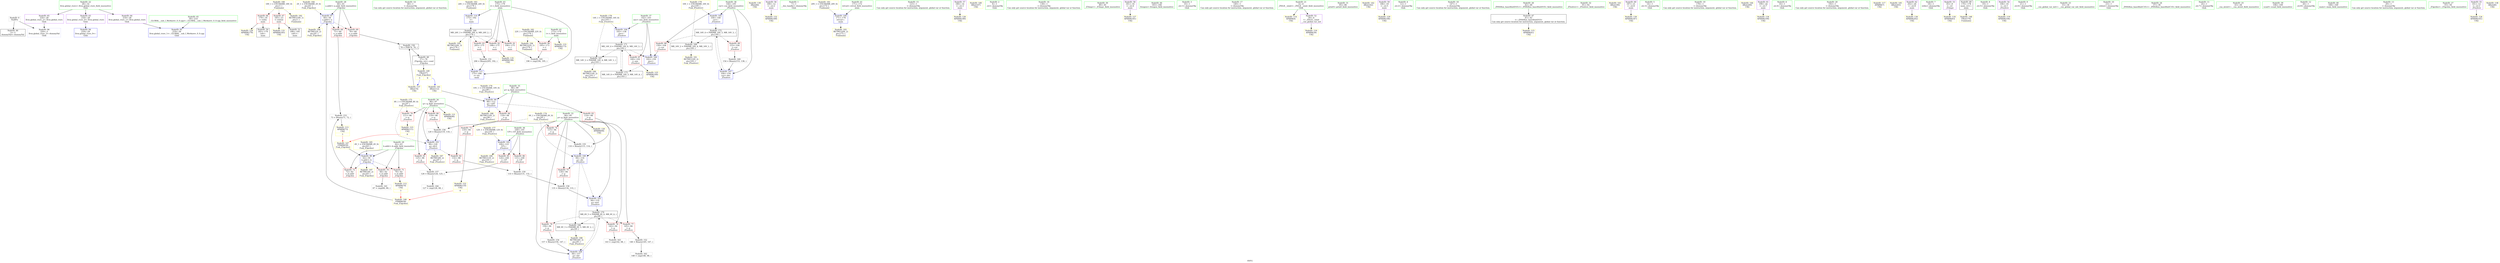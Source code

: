 digraph "SVFG" {
	label="SVFG";

	Node0x5558a353fed0 [shape=record,color=grey,label="{NodeID: 0\nNullPtr}"];
	Node0x5558a353fed0 -> Node0x5558a3555cc0[style=solid];
	Node0x5558a353fed0 -> Node0x5558a3555ec0[style=solid];
	Node0x5558a3567390 [shape=record,color=yellow,style=double,label="{NodeID: 180\n18V_1 = ENCHI(MR_18V_0)\npts\{1 \}\nFun[main]}"];
	Node0x5558a3567390 -> Node0x5558a3557e10[style=dashed];
	Node0x5558a3567390 -> Node0x5558a3557ee0[style=dashed];
	Node0x5558a3567390 -> Node0x5558a35596a0[style=dashed];
	Node0x5558a3555fc0 [shape=record,color=blue,label="{NodeID: 97\n60\<--58\na.addr\<--a\n_Z3gcdxx\n}"];
	Node0x5558a3555fc0 -> Node0x5558a3557fb0[style=dashed];
	Node0x5558a3555fc0 -> Node0x5558a3558080[style=dashed];
	Node0x5558a3555fc0 -> Node0x5558a3559a50[style=dashed];
	Node0x5558a3553ed0 [shape=record,color=green,label="{NodeID: 14\n68\<--1\n\<--dummyObj\nCan only get source location for instruction, argument, global var or function.}"];
	Node0x5558a3559890 [shape=record,color=yellow,style=double,label="{NodeID: 194\nRETMU(22V_1)\npts\{174 \}\nFun[main]}"];
	Node0x5558a355ab50 [shape=record,color=blue,label="{NodeID: 111\n175\<--206\ni\<--inc\nmain\n}"];
	Node0x5558a355ab50 -> Node0x5558a3564b10[style=dashed];
	Node0x5558a3554cd0 [shape=record,color=green,label="{NodeID: 28\n60\<--61\na.addr\<--a.addr_field_insensitive\n_Z3gcdxx\n}"];
	Node0x5558a3554cd0 -> Node0x5558a3557fb0[style=solid];
	Node0x5558a3554cd0 -> Node0x5558a3558080[style=solid];
	Node0x5558a3554cd0 -> Node0x5558a3555fc0[style=solid];
	Node0x5558a355b6b0 [shape=record,color=yellow,style=double,label="{NodeID: 125\nAPARM(160)\nCS[]}"];
	Node0x5558a3555920 [shape=record,color=green,label="{NodeID: 42\n173\<--174\nt\<--t_field_insensitive\nmain\n}"];
	Node0x5558a3555920 -> Node0x5558a3559190[style=solid];
	Node0x5558a3555920 -> Node0x5558a355bd30[style=solid];
	Node0x5558a35566d0 [shape=record,color=yellow,style=double,label="{NodeID: 139\nARet(84)\nCS[]}"];
	Node0x5558a3557560 [shape=record,color=purple,label="{NodeID: 56\n189\<--12\n\<--.str.2\nmain\n}"];
	Node0x5558a3557560 -> Node0x5558a355bc60[style=solid];
	Node0x5558a355dde0 [shape=record,color=grey,label="{NodeID: 153\n73 = Binary(71, 72, )\n}"];
	Node0x5558a355dde0 -> Node0x5558a355acf0[style=solid];
	Node0x5558a3558150 [shape=record,color=red,label="{NodeID: 70\n66\<--62\n\<--b.addr\n_Z3gcdxx\n}"];
	Node0x5558a3558150 -> Node0x5558a355e9e0[style=solid];
	Node0x5558a3564110 [shape=record,color=black,label="{NodeID: 167\nMR_14V_2 = PHI(MR_14V_4, MR_14V_1, )\npts\{103 \}\n}"];
	Node0x5558a3564110 -> Node0x5558a35686f0[style=dashed];
	Node0x5558a3558cb0 [shape=record,color=red,label="{NodeID: 84\n118\<--98\n\<--g\n_Z5solvev\n}"];
	Node0x5558a3558cb0 -> Node0x5558a355e260[style=solid];
	Node0x5558a354e8a0 [shape=record,color=green,label="{NodeID: 1\n7\<--1\n__dso_handle\<--dummyObj\nGlob }"];
	Node0x5558a35674a0 [shape=record,color=yellow,style=double,label="{NodeID: 181\n20V_1 = ENCHI(MR_20V_0)\npts\{172 \}\nFun[main]}"];
	Node0x5558a35674a0 -> Node0x5558a355a9b0[style=dashed];
	Node0x5558a3556090 [shape=record,color=blue,label="{NodeID: 98\n62\<--59\nb.addr\<--b\n_Z3gcdxx\n}"];
	Node0x5558a3556090 -> Node0x5558a3558150[style=dashed];
	Node0x5558a3556090 -> Node0x5558a3558220[style=dashed];
	Node0x5558a3556090 -> Node0x5558a35582f0[style=dashed];
	Node0x5558a3556090 -> Node0x5558a3559b60[style=dashed];
	Node0x5558a3553fd0 [shape=record,color=green,label="{NodeID: 15\n123\<--1\n\<--dummyObj\nCan only get source location for instruction, argument, global var or function.}"];
	Node0x5558a3559970 [shape=record,color=yellow,style=double,label="{NodeID: 195\nRETMU(24V_3)\npts\{176 \}\nFun[main]}"];
	Node0x5558a355ac20 [shape=record,color=yellow,style=double,label="{NodeID: 112\nAPARM(70)\nCS[]|{<s0>3}}"];
	Node0x5558a355ac20:s0 -> Node0x5558a3556b20[style=solid,color=red];
	Node0x5558a3554da0 [shape=record,color=green,label="{NodeID: 29\n62\<--63\nb.addr\<--b.addr_field_insensitive\n_Z3gcdxx\n}"];
	Node0x5558a3554da0 -> Node0x5558a3558150[style=solid];
	Node0x5558a3554da0 -> Node0x5558a3558220[style=solid];
	Node0x5558a3554da0 -> Node0x5558a35582f0[style=solid];
	Node0x5558a3554da0 -> Node0x5558a3556090[style=solid];
	Node0x5558a355b780 [shape=record,color=yellow,style=double,label="{NodeID: 126\nAPARM(180)\nCS[]}"];
	Node0x5558a35559f0 [shape=record,color=green,label="{NodeID: 43\n175\<--176\ni\<--i_field_insensitive\nmain\n}"];
	Node0x5558a35559f0 -> Node0x5558a3559260[style=solid];
	Node0x5558a35559f0 -> Node0x5558a3559330[style=solid];
	Node0x5558a35559f0 -> Node0x5558a3559400[style=solid];
	Node0x5558a35559f0 -> Node0x5558a355aa80[style=solid];
	Node0x5558a35559f0 -> Node0x5558a355ab50[style=solid];
	Node0x5558a3556760 [shape=record,color=yellow,style=double,label="{NodeID: 140\nARet(107)\nCS[]}"];
	Node0x5558a3557630 [shape=record,color=purple,label="{NodeID: 57\n180\<--14\n\<--.str.3\nmain\n}"];
	Node0x5558a3557630 -> Node0x5558a355b780[style=solid];
	Node0x5558a355df60 [shape=record,color=grey,label="{NodeID: 154\n157 = Binary(156, 147, )\n}"];
	Node0x5558a355df60 -> Node0x5558a355a8e0[style=solid];
	Node0x5558a3558220 [shape=record,color=red,label="{NodeID: 71\n70\<--62\n\<--b.addr\n_Z3gcdxx\n}"];
	Node0x5558a3558220 -> Node0x5558a355ac20[style=solid];
	Node0x5558a3564610 [shape=record,color=black,label="{NodeID: 168\nMR_16V_2 = PHI(MR_16V_4, MR_16V_1, )\npts\{105 \}\n}"];
	Node0x5558a3564610 -> Node0x5558a35687d0[style=dashed];
	Node0x5558a3558d80 [shape=record,color=red,label="{NodeID: 85\n124\<--100\n\<--UP\n_Z5solvev\n}"];
	Node0x5558a3558d80 -> Node0x5558a355e3e0[style=solid];
	Node0x5558a3552f80 [shape=record,color=green,label="{NodeID: 2\n8\<--1\n.str\<--dummyObj\nGlob }"];
	Node0x5558a3567580 [shape=record,color=yellow,style=double,label="{NodeID: 182\n22V_1 = ENCHI(MR_22V_0)\npts\{174 \}\nFun[main]}"];
	Node0x5558a3567580 -> Node0x5558a3559190[style=dashed];
	Node0x5558a3567580 -> Node0x5558a3559890[style=dashed];
	Node0x5558a3556160 [shape=record,color=blue,label="{NodeID: 99\n98\<--112\ng\<--call1\n_Z5solvev\n}"];
	Node0x5558a3556160 -> Node0x5558a3558be0[style=dashed];
	Node0x5558a3556160 -> Node0x5558a3558cb0[style=dashed];
	Node0x5558a3556160 -> Node0x5558a3568530[style=dashed];
	Node0x5558a35540d0 [shape=record,color=green,label="{NodeID: 16\n138\<--1\n\<--dummyObj\nCan only get source location for instruction, argument, global var or function.}"];
	Node0x5558a3559a50 [shape=record,color=yellow,style=double,label="{NodeID: 196\nRETMU(2V_2)\npts\{61 \}\nFun[_Z3gcdxx]}"];
	Node0x5558a355acf0 [shape=record,color=yellow,style=double,label="{NodeID: 113\nAPARM(73)\nCS[]|{<s0>3}}"];
	Node0x5558a355acf0:s0 -> Node0x5558a3556c40[style=solid,color=red];
	Node0x5558a3554e70 [shape=record,color=green,label="{NodeID: 30\n80\<--81\n_Z3impv\<--_Z3impv_field_insensitive\n}"];
	Node0x5558a355b850 [shape=record,color=yellow,style=double,label="{NodeID: 127\nAPARM(181)\nCS[]}"];
	Node0x5558a3555ac0 [shape=record,color=green,label="{NodeID: 44\n183\<--184\nfreopen\<--freopen_field_insensitive\n}"];
	Node0x5558a35567f0 [shape=record,color=yellow,style=double,label="{NodeID: 141\nARet(112)\nCS[]}"];
	Node0x5558a35567f0 -> Node0x5558a3556160[style=solid];
	Node0x5558a3557700 [shape=record,color=purple,label="{NodeID: 58\n181\<--16\n\<--.str.4\nmain\n}"];
	Node0x5558a3557700 -> Node0x5558a355b850[style=solid];
	Node0x5558a355e0e0 [shape=record,color=grey,label="{NodeID: 155\n116 = Binary(115, 114, )\n}"];
	Node0x5558a355e0e0 -> Node0x5558a3556230[style=solid];
	Node0x5558a35582f0 [shape=record,color=red,label="{NodeID: 72\n72\<--62\n\<--b.addr\n_Z3gcdxx\n}"];
	Node0x5558a35582f0 -> Node0x5558a355dde0[style=solid];
	Node0x5558a3564b10 [shape=record,color=black,label="{NodeID: 169\nMR_24V_3 = PHI(MR_24V_4, MR_24V_2, )\npts\{176 \}\n}"];
	Node0x5558a3564b10 -> Node0x5558a3559260[style=dashed];
	Node0x5558a3564b10 -> Node0x5558a3559330[style=dashed];
	Node0x5558a3564b10 -> Node0x5558a3559400[style=dashed];
	Node0x5558a3564b10 -> Node0x5558a355ab50[style=dashed];
	Node0x5558a3564b10 -> Node0x5558a3559970[style=dashed];
	Node0x5558a3558e50 [shape=record,color=red,label="{NodeID: 86\n131\<--100\n\<--UP\n_Z5solvev\n}"];
	Node0x5558a3558e50 -> Node0x5558a355e6e0[style=solid];
	Node0x5558a3553010 [shape=record,color=green,label="{NodeID: 3\n10\<--1\n.str.1\<--dummyObj\nGlob }"];
	Node0x5558a3567660 [shape=record,color=yellow,style=double,label="{NodeID: 183\n24V_1 = ENCHI(MR_24V_0)\npts\{176 \}\nFun[main]}"];
	Node0x5558a3567660 -> Node0x5558a355aa80[style=dashed];
	Node0x5558a3556230 [shape=record,color=blue,label="{NodeID: 100\n94\<--116\np\<--div\n_Z5solvev\n}"];
	Node0x5558a3556230 -> Node0x5558a3558560[style=dashed];
	Node0x5558a3556230 -> Node0x5558a35564a0[style=dashed];
	Node0x5558a3556230 -> Node0x5558a3563c10[style=dashed];
	Node0x5558a35541d0 [shape=record,color=green,label="{NodeID: 17\n140\<--1\n\<--dummyObj\nCan only get source location for instruction, argument, global var or function.}"];
	Node0x5558a3559b60 [shape=record,color=yellow,style=double,label="{NodeID: 197\nRETMU(4V_2)\npts\{63 \}\nFun[_Z3gcdxx]}"];
	Node0x5558a355adc0 [shape=record,color=yellow,style=double,label="{NodeID: 114\nAPARM(4)\nCS[]}"];
	Node0x5558a3554f70 [shape=record,color=green,label="{NodeID: 31\n85\<--86\nprintf\<--printf_field_insensitive\n}"];
	Node0x5558a355b920 [shape=record,color=yellow,style=double,label="{NodeID: 128\nAPARM(179)\nCS[]}"];
	Node0x5558a3555bc0 [shape=record,color=green,label="{NodeID: 45\n30\<--214\n_GLOBAL__sub_I_Merkurev_0_0.cpp\<--_GLOBAL__sub_I_Merkurev_0_0.cpp_field_insensitive\n}"];
	Node0x5558a3555bc0 -> Node0x5558a35595d0[style=solid];
	Node0x5558a3556880 [shape=record,color=yellow,style=double,label="{NodeID: 142\nARet(162)\nCS[]}"];
	Node0x5558a35577d0 [shape=record,color=purple,label="{NodeID: 59\n186\<--19\n\<--.str.5\nmain\n}"];
	Node0x5558a35577d0 -> Node0x5558a355b9f0[style=solid];
	Node0x5558a355e260 [shape=record,color=grey,label="{NodeID: 156\n120 = Binary(119, 118, )\n}"];
	Node0x5558a355e260 -> Node0x5558a3556300[style=solid];
	Node0x5558a35583c0 [shape=record,color=red,label="{NodeID: 73\n110\<--94\n\<--p\n_Z5solvev\n}"];
	Node0x5558a35583c0 -> Node0x5558a355b440[style=solid];
	Node0x5558a3565010 [shape=record,color=black,label="{NodeID: 170\nMR_6V_5 = PHI(MR_6V_6, MR_6V_4, )\npts\{95 \}\n}"];
	Node0x5558a3565010 -> Node0x5558a3558630[style=dashed];
	Node0x5558a3565010 -> Node0x5558a3558700[style=dashed];
	Node0x5558a3565010 -> Node0x5558a35587d0[style=dashed];
	Node0x5558a3565010 -> Node0x5558a355a8e0[style=dashed];
	Node0x5558a3565010 -> Node0x5558a3563c10[style=dashed];
	Node0x5558a3558f20 [shape=record,color=red,label="{NodeID: 87\n160\<--102\n\<--ans\n_Z5solvev\n}"];
	Node0x5558a3558f20 -> Node0x5558a355b6b0[style=solid];
	Node0x5558a35530a0 [shape=record,color=green,label="{NodeID: 4\n12\<--1\n.str.2\<--dummyObj\nGlob }"];
	Node0x5558a3567740 [shape=record,color=yellow,style=double,label="{NodeID: 184\n2V_1 = ENCHI(MR_2V_0)\npts\{61 \}\nFun[_Z3gcdxx]}"];
	Node0x5558a3567740 -> Node0x5558a3555fc0[style=dashed];
	Node0x5558a3556300 [shape=record,color=blue,label="{NodeID: 101\n96\<--120\nq\<--div2\n_Z5solvev\n}"];
	Node0x5558a3556300 -> Node0x5558a3558a40[style=dashed];
	Node0x5558a3556300 -> Node0x5558a3558b10[style=dashed];
	Node0x5558a3556300 -> Node0x5558a3568450[style=dashed];
	Node0x5558a35542d0 [shape=record,color=green,label="{NodeID: 18\n147\<--1\n\<--dummyObj\nCan only get source location for instruction, argument, global var or function.}"];
	Node0x5558a355ae90 [shape=record,color=yellow,style=double,label="{NodeID: 115\nAPARM(41)\nCS[]}"];
	Node0x5558a3555070 [shape=record,color=green,label="{NodeID: 32\n91\<--92\n_Z5solvev\<--_Z5solvev_field_insensitive\n}"];
	Node0x5558a355b9f0 [shape=record,color=yellow,style=double,label="{NodeID: 129\nAPARM(186)\nCS[]}"];
	Node0x5558a3555cc0 [shape=record,color=black,label="{NodeID: 46\n2\<--3\ndummyVal\<--dummyVal\n}"];
	Node0x5558a3556910 [shape=record,color=yellow,style=double,label="{NodeID: 143\nARet(190)\nCS[]}"];
	Node0x5558a35578a0 [shape=record,color=purple,label="{NodeID: 60\n187\<--21\n\<--.str.6\nmain\n}"];
	Node0x5558a35578a0 -> Node0x5558a355bac0[style=solid];
	Node0x5558a355e3e0 [shape=record,color=grey,label="{NodeID: 157\n126 = Binary(124, 125, )\n}"];
	Node0x5558a355e3e0 -> Node0x5558a355ee60[style=solid];
	Node0x5558a3558490 [shape=record,color=red,label="{NodeID: 74\n115\<--94\n\<--p\n_Z5solvev\n}"];
	Node0x5558a3558490 -> Node0x5558a355e0e0[style=solid];
	Node0x5558a3565510 [shape=record,color=black,label="{NodeID: 171\nMR_14V_4 = PHI(MR_14V_6, MR_14V_3, )\npts\{103 \}\n}"];
	Node0x5558a3565510 -> Node0x5558a3558f20[style=dashed];
	Node0x5558a3565510 -> Node0x5558a355a740[style=dashed];
	Node0x5558a3565510 -> Node0x5558a3564110[style=dashed];
	Node0x5558a3565510 -> Node0x5558a3565f10[style=dashed];
	Node0x5558a3558ff0 [shape=record,color=red,label="{NodeID: 88\n150\<--104\n\<--cur\n_Z5solvev\n}"];
	Node0x5558a3558ff0 -> Node0x5558a355a740[style=solid];
	Node0x5558a3553130 [shape=record,color=green,label="{NodeID: 5\n14\<--1\n.str.3\<--dummyObj\nGlob }"];
	Node0x5558a3567850 [shape=record,color=yellow,style=double,label="{NodeID: 185\n4V_1 = ENCHI(MR_4V_0)\npts\{63 \}\nFun[_Z3gcdxx]}"];
	Node0x5558a3567850 -> Node0x5558a3556090[style=dashed];
	Node0x5558a35563d0 [shape=record,color=blue,label="{NodeID: 102\n100\<--123\nUP\<--\n_Z5solvev\n}"];
	Node0x5558a35563d0 -> Node0x5558a3558d80[style=dashed];
	Node0x5558a35563d0 -> Node0x5558a3558e50[style=dashed];
	Node0x5558a35563d0 -> Node0x5558a3568610[style=dashed];
	Node0x5558a35543d0 [shape=record,color=green,label="{NodeID: 19\n178\<--1\n\<--dummyObj\nCan only get source location for instruction, argument, global var or function.}"];
	Node0x5558a355af60 [shape=record,color=yellow,style=double,label="{NodeID: 116\nAPARM(39)\nCS[]}"];
	Node0x5558a3555170 [shape=record,color=green,label="{NodeID: 33\n94\<--95\np\<--p_field_insensitive\n_Z5solvev\n}"];
	Node0x5558a3555170 -> Node0x5558a35583c0[style=solid];
	Node0x5558a3555170 -> Node0x5558a3558490[style=solid];
	Node0x5558a3555170 -> Node0x5558a3558560[style=solid];
	Node0x5558a3555170 -> Node0x5558a3558630[style=solid];
	Node0x5558a3555170 -> Node0x5558a3558700[style=solid];
	Node0x5558a3555170 -> Node0x5558a35587d0[style=solid];
	Node0x5558a3555170 -> Node0x5558a3556230[style=solid];
	Node0x5558a3555170 -> Node0x5558a35564a0[style=solid];
	Node0x5558a3555170 -> Node0x5558a355a8e0[style=solid];
	Node0x5558a3555170 -> Node0x5558a355b2a0[style=solid];
	Node0x5558a355bac0 [shape=record,color=yellow,style=double,label="{NodeID: 130\nAPARM(187)\nCS[]}"];
	Node0x5558a3555dc0 [shape=record,color=black,label="{NodeID: 47\n41\<--42\n\<--_ZNSt8ios_base4InitD1Ev\nCan only get source location for instruction, argument, global var or function.}"];
	Node0x5558a3555dc0 -> Node0x5558a355ae90[style=solid];
	Node0x5558a35569a0 [shape=record,color=yellow,style=double,label="{NodeID: 144\nARet(200)\nCS[]}"];
	Node0x5558a3557970 [shape=record,color=purple,label="{NodeID: 61\n199\<--24\n\<--.str.7\nmain\n}"];
	Node0x5558a3557970 -> Node0x5558a355be00[style=solid];
	Node0x5558a355e560 [shape=record,color=grey,label="{NodeID: 158\n135 = Binary(134, 133, )\n}"];
	Node0x5558a355e560 -> Node0x5558a35564a0[style=solid];
	Node0x5558a3558560 [shape=record,color=red,label="{NodeID: 75\n134\<--94\n\<--p\n_Z5solvev\n}"];
	Node0x5558a3558560 -> Node0x5558a355e560[style=solid];
	Node0x5558a3565a10 [shape=record,color=black,label="{NodeID: 172\nMR_16V_4 = PHI(MR_16V_5, MR_16V_3, )\npts\{105 \}\n}"];
	Node0x5558a3565a10 -> Node0x5558a3558ff0[style=dashed];
	Node0x5558a3565a10 -> Node0x5558a35590c0[style=dashed];
	Node0x5558a3565a10 -> Node0x5558a355a810[style=dashed];
	Node0x5558a3565a10 -> Node0x5558a3564610[style=dashed];
	Node0x5558a35590c0 [shape=record,color=red,label="{NodeID: 89\n153\<--104\n\<--cur\n_Z5solvev\n}"];
	Node0x5558a35590c0 -> Node0x5558a355e860[style=solid];
	Node0x5558a3553970 [shape=record,color=green,label="{NodeID: 6\n16\<--1\n.str.4\<--dummyObj\nGlob }"];
	Node0x5558a3567930 [shape=record,color=yellow,style=double,label="{NodeID: 186\nRETMU(6V_3)\npts\{95 \}\nFun[_Z5solvev]}"];
	Node0x5558a35564a0 [shape=record,color=blue,label="{NodeID: 103\n94\<--135\np\<--mul\n_Z5solvev\n}"];
	Node0x5558a35564a0 -> Node0x5558a3565010[style=dashed];
	Node0x5558a35544d0 [shape=record,color=green,label="{NodeID: 20\n192\<--1\n\<--dummyObj\nCan only get source location for instruction, argument, global var or function.}"];
	Node0x5558a355b030 [shape=record,color=yellow,style=double,label="{NodeID: 117\nAPARM(7)\nCS[]}"];
	Node0x5558a3555240 [shape=record,color=green,label="{NodeID: 34\n96\<--97\nq\<--q_field_insensitive\n_Z5solvev\n}"];
	Node0x5558a3555240 -> Node0x5558a35588a0[style=solid];
	Node0x5558a3555240 -> Node0x5558a3558970[style=solid];
	Node0x5558a3555240 -> Node0x5558a3558a40[style=solid];
	Node0x5558a3555240 -> Node0x5558a3558b10[style=solid];
	Node0x5558a3555240 -> Node0x5558a3556300[style=solid];
	Node0x5558a3555240 -> Node0x5558a355b370[style=solid];
	Node0x5558a355bb90 [shape=record,color=yellow,style=double,label="{NodeID: 131\nAPARM(185)\nCS[]}"];
	Node0x5558a3556ee0 [shape=record,color=black,label="{NodeID: 48\n57\<--78\n_Z3gcdxx_ret\<--cond\n_Z3gcdxx\n}"];
	Node0x5558a3556ee0 -> Node0x5558a3556e20[style=solid];
	Node0x5558a3556a30 [shape=record,color=yellow,style=double,label="{NodeID: 145\nARet(203)\nCS[]}"];
	Node0x5558a3557a40 [shape=record,color=purple,label="{NodeID: 62\n202\<--26\n\<--.str.8\nmain\n}"];
	Node0x5558a3557a40 -> Node0x5558a355bfa0[style=solid];
	Node0x5558a355e6e0 [shape=record,color=grey,label="{NodeID: 159\n133 = Binary(131, 132, )\n}"];
	Node0x5558a355e6e0 -> Node0x5558a355e560[style=solid];
	Node0x5558a3558630 [shape=record,color=red,label="{NodeID: 76\n142\<--94\n\<--p\n_Z5solvev\n}"];
	Node0x5558a3558630 -> Node0x5558a355ece0[style=solid];
	Node0x5558a3565f10 [shape=record,color=black,label="{NodeID: 173\nMR_14V_6 = PHI(MR_14V_5, MR_14V_4, )\npts\{103 \}\n}"];
	Node0x5558a3565f10 -> Node0x5558a3565510[style=dashed];
	Node0x5558a3559190 [shape=record,color=red,label="{NodeID: 90\n195\<--173\n\<--t\nmain\n}"];
	Node0x5558a3559190 -> Node0x5558a355efe0[style=solid];
	Node0x5558a3553a00 [shape=record,color=green,label="{NodeID: 7\n18\<--1\nstdin\<--dummyObj\nGlob }"];
	Node0x5558a3568450 [shape=record,color=yellow,style=double,label="{NodeID: 187\nRETMU(8V_2)\npts\{97 \}\nFun[_Z5solvev]}"];
	Node0x5558a3556570 [shape=record,color=blue,label="{NodeID: 104\n102\<--138\nans\<--\n_Z5solvev\n}"];
	Node0x5558a3556570 -> Node0x5558a3565510[style=dashed];
	Node0x5558a35545d0 [shape=record,color=green,label="{NodeID: 21\n4\<--6\n_ZStL8__ioinit\<--_ZStL8__ioinit_field_insensitive\nGlob }"];
	Node0x5558a35545d0 -> Node0x5558a3557220[style=solid];
	Node0x5558a35545d0 -> Node0x5558a355adc0[style=solid];
	Node0x5558a355b100 [shape=record,color=yellow,style=double,label="{NodeID: 118\nAPARM(83)\nCS[]}"];
	Node0x5558a3555310 [shape=record,color=green,label="{NodeID: 35\n98\<--99\ng\<--g_field_insensitive\n_Z5solvev\n}"];
	Node0x5558a3555310 -> Node0x5558a3558be0[style=solid];
	Node0x5558a3555310 -> Node0x5558a3558cb0[style=solid];
	Node0x5558a3555310 -> Node0x5558a3556160[style=solid];
	Node0x5558a355bc60 [shape=record,color=yellow,style=double,label="{NodeID: 132\nAPARM(189)\nCS[]}"];
	Node0x5558a3556fb0 [shape=record,color=black,label="{NodeID: 49\n170\<--178\nmain_ret\<--\nmain\n}"];
	Node0x5558a3556fb0 -> Node0x5558a3556d60[style=solid];
	Node0x5558a3556b20 [shape=record,color=yellow,style=double,label="{NodeID: 146\nFPARM(58)\nFun[_Z3gcdxx]}"];
	Node0x5558a3556b20 -> Node0x5558a3555fc0[style=solid];
	Node0x5558a3557b10 [shape=record,color=purple,label="{NodeID: 63\n218\<--28\nllvm.global_ctors_0\<--llvm.global_ctors\nGlob }"];
	Node0x5558a3557b10 -> Node0x5558a35594d0[style=solid];
	Node0x5558a355e860 [shape=record,color=grey,label="{NodeID: 160\n154 = Binary(153, 138, )\n}"];
	Node0x5558a355e860 -> Node0x5558a355a810[style=solid];
	Node0x5558a3558700 [shape=record,color=red,label="{NodeID: 77\n145\<--94\n\<--p\n_Z5solvev\n}"];
	Node0x5558a3558700 -> Node0x5558a355dc60[style=solid];
	Node0x5558a3566410 [shape=record,color=yellow,style=double,label="{NodeID: 174\n6V_1 = ENCHI(MR_6V_0)\npts\{95 \}\nFun[_Z5solvev]}"];
	Node0x5558a3566410 -> Node0x5558a35583c0[style=dashed];
	Node0x5558a3566410 -> Node0x5558a3558490[style=dashed];
	Node0x5558a3566410 -> Node0x5558a3556230[style=dashed];
	Node0x5558a3559260 [shape=record,color=red,label="{NodeID: 91\n194\<--175\n\<--i\nmain\n}"];
	Node0x5558a3559260 -> Node0x5558a355efe0[style=solid];
	Node0x5558a3553a90 [shape=record,color=green,label="{NodeID: 8\n19\<--1\n.str.5\<--dummyObj\nGlob }"];
	Node0x5558a3568530 [shape=record,color=yellow,style=double,label="{NodeID: 188\nRETMU(10V_2)\npts\{99 \}\nFun[_Z5solvev]}"];
	Node0x5558a355a6b0 [shape=record,color=blue,label="{NodeID: 105\n104\<--140\ncur\<--\n_Z5solvev\n}"];
	Node0x5558a355a6b0 -> Node0x5558a3565a10[style=dashed];
	Node0x5558a35546d0 [shape=record,color=green,label="{NodeID: 22\n28\<--32\nllvm.global_ctors\<--llvm.global_ctors_field_insensitive\nGlob }"];
	Node0x5558a35546d0 -> Node0x5558a3557b10[style=solid];
	Node0x5558a35546d0 -> Node0x5558a3557c10[style=solid];
	Node0x5558a35546d0 -> Node0x5558a3557d10[style=solid];
	Node0x5558a355b1d0 [shape=record,color=yellow,style=double,label="{NodeID: 119\nAPARM(106)\nCS[]}"];
	Node0x5558a35553e0 [shape=record,color=green,label="{NodeID: 36\n100\<--101\nUP\<--UP_field_insensitive\n_Z5solvev\n}"];
	Node0x5558a35553e0 -> Node0x5558a3558d80[style=solid];
	Node0x5558a35553e0 -> Node0x5558a3558e50[style=solid];
	Node0x5558a35553e0 -> Node0x5558a35563d0[style=solid];
	Node0x5558a355bd30 [shape=record,color=yellow,style=double,label="{NodeID: 133\nAPARM(173)\nCS[]}"];
	Node0x5558a3557080 [shape=record,color=black,label="{NodeID: 50\n182\<--179\ncall\<--\nmain\n}"];
	Node0x5558a3556c40 [shape=record,color=yellow,style=double,label="{NodeID: 147\nFPARM(59)\nFun[_Z3gcdxx]}"];
	Node0x5558a3556c40 -> Node0x5558a3556090[style=solid];
	Node0x5558a3557c10 [shape=record,color=purple,label="{NodeID: 64\n219\<--28\nllvm.global_ctors_1\<--llvm.global_ctors\nGlob }"];
	Node0x5558a3557c10 -> Node0x5558a35595d0[style=solid];
	Node0x5558a355e9e0 [shape=record,color=grey,label="{NodeID: 161\n67 = cmp(66, 68, )\n}"];
	Node0x5558a35587d0 [shape=record,color=red,label="{NodeID: 78\n156\<--94\n\<--p\n_Z5solvev\n}"];
	Node0x5558a35587d0 -> Node0x5558a355df60[style=solid];
	Node0x5558a3566f30 [shape=record,color=yellow,style=double,label="{NodeID: 175\n8V_1 = ENCHI(MR_8V_0)\npts\{97 \}\nFun[_Z5solvev]}"];
	Node0x5558a3566f30 -> Node0x5558a35588a0[style=dashed];
	Node0x5558a3566f30 -> Node0x5558a3558970[style=dashed];
	Node0x5558a3566f30 -> Node0x5558a3556300[style=dashed];
	Node0x5558a3559330 [shape=record,color=red,label="{NodeID: 92\n198\<--175\n\<--i\nmain\n}"];
	Node0x5558a3559330 -> Node0x5558a355bed0[style=solid];
	Node0x5558a3553b20 [shape=record,color=green,label="{NodeID: 9\n21\<--1\n.str.6\<--dummyObj\nGlob }"];
	Node0x5558a3568610 [shape=record,color=yellow,style=double,label="{NodeID: 189\nRETMU(12V_2)\npts\{101 \}\nFun[_Z5solvev]}"];
	Node0x5558a355a740 [shape=record,color=blue,label="{NodeID: 106\n102\<--150\nans\<--\n_Z5solvev\n}"];
	Node0x5558a355a740 -> Node0x5558a3565f10[style=dashed];
	Node0x5558a35547d0 [shape=record,color=green,label="{NodeID: 23\n33\<--34\n__cxx_global_var_init\<--__cxx_global_var_init_field_insensitive\n}"];
	Node0x5558a355b2a0 [shape=record,color=yellow,style=double,label="{NodeID: 120\nAPARM(94)\nCS[]}"];
	Node0x5558a35554b0 [shape=record,color=green,label="{NodeID: 37\n102\<--103\nans\<--ans_field_insensitive\n_Z5solvev\n}"];
	Node0x5558a35554b0 -> Node0x5558a3558f20[style=solid];
	Node0x5558a35554b0 -> Node0x5558a3556570[style=solid];
	Node0x5558a35554b0 -> Node0x5558a355a740[style=solid];
	Node0x5558a355be00 [shape=record,color=yellow,style=double,label="{NodeID: 134\nAPARM(199)\nCS[]}"];
	Node0x5558a3557150 [shape=record,color=black,label="{NodeID: 51\n188\<--185\ncall1\<--\nmain\n}"];
	Node0x5558a3556d60 [shape=record,color=yellow,style=double,label="{NodeID: 148\nFRet(170)\nFun[main]}"];
	Node0x5558a3557d10 [shape=record,color=purple,label="{NodeID: 65\n220\<--28\nllvm.global_ctors_2\<--llvm.global_ctors\nGlob }"];
	Node0x5558a3557d10 -> Node0x5558a3555ec0[style=solid];
	Node0x5558a355eb60 [shape=record,color=grey,label="{NodeID: 162\n148 = cmp(146, 68, )\n}"];
	Node0x5558a35588a0 [shape=record,color=red,label="{NodeID: 79\n111\<--96\n\<--q\n_Z5solvev\n}"];
	Node0x5558a35588a0 -> Node0x5558a355b510[style=solid];
	Node0x5558a3567010 [shape=record,color=yellow,style=double,label="{NodeID: 176\n10V_1 = ENCHI(MR_10V_0)\npts\{99 \}\nFun[_Z5solvev]}"];
	Node0x5558a3567010 -> Node0x5558a3556160[style=dashed];
	Node0x5558a3559400 [shape=record,color=red,label="{NodeID: 93\n205\<--175\n\<--i\nmain\n}"];
	Node0x5558a3559400 -> Node0x5558a355dae0[style=solid];
	Node0x5558a3553bb0 [shape=record,color=green,label="{NodeID: 10\n23\<--1\nstdout\<--dummyObj\nGlob }"];
	Node0x5558a35686f0 [shape=record,color=yellow,style=double,label="{NodeID: 190\nRETMU(14V_2)\npts\{103 \}\nFun[_Z5solvev]}"];
	Node0x5558a355a810 [shape=record,color=blue,label="{NodeID: 107\n104\<--154\ncur\<--dec\n_Z5solvev\n}"];
	Node0x5558a355a810 -> Node0x5558a3565a10[style=dashed];
	Node0x5558a35548d0 [shape=record,color=green,label="{NodeID: 24\n37\<--38\n_ZNSt8ios_base4InitC1Ev\<--_ZNSt8ios_base4InitC1Ev_field_insensitive\n}"];
	Node0x5558a355b370 [shape=record,color=yellow,style=double,label="{NodeID: 121\nAPARM(96)\nCS[]}"];
	Node0x5558a3555580 [shape=record,color=green,label="{NodeID: 38\n104\<--105\ncur\<--cur_field_insensitive\n_Z5solvev\n}"];
	Node0x5558a3555580 -> Node0x5558a3558ff0[style=solid];
	Node0x5558a3555580 -> Node0x5558a35590c0[style=solid];
	Node0x5558a3555580 -> Node0x5558a355a6b0[style=solid];
	Node0x5558a3555580 -> Node0x5558a355a810[style=solid];
	Node0x5558a355bed0 [shape=record,color=yellow,style=double,label="{NodeID: 135\nAPARM(198)\nCS[]}"];
	Node0x5558a3557220 [shape=record,color=purple,label="{NodeID: 52\n39\<--4\n\<--_ZStL8__ioinit\n__cxx_global_var_init\n}"];
	Node0x5558a3557220 -> Node0x5558a355af60[style=solid];
	Node0x5558a3556e20 [shape=record,color=yellow,style=double,label="{NodeID: 149\nFRet(57)\nFun[_Z3gcdxx]|{<s0>3|<s1>6}}"];
	Node0x5558a3556e20:s0 -> Node0x5558a355c070[style=solid,color=blue];
	Node0x5558a3556e20:s1 -> Node0x5558a35567f0[style=solid,color=blue];
	Node0x5558a3557e10 [shape=record,color=red,label="{NodeID: 66\n179\<--18\n\<--stdin\nmain\n}"];
	Node0x5558a3557e10 -> Node0x5558a3557080[style=solid];
	Node0x5558a3557e10 -> Node0x5558a355b920[style=solid];
	Node0x5558a355ece0 [shape=record,color=grey,label="{NodeID: 163\n143 = cmp(142, 68, )\n}"];
	Node0x5558a3558970 [shape=record,color=red,label="{NodeID: 80\n119\<--96\n\<--q\n_Z5solvev\n}"];
	Node0x5558a3558970 -> Node0x5558a355e260[style=solid];
	Node0x5558a35670f0 [shape=record,color=yellow,style=double,label="{NodeID: 177\n12V_1 = ENCHI(MR_12V_0)\npts\{101 \}\nFun[_Z5solvev]}"];
	Node0x5558a35670f0 -> Node0x5558a35563d0[style=dashed];
	Node0x5558a35594d0 [shape=record,color=blue,label="{NodeID: 94\n218\<--29\nllvm.global_ctors_0\<--\nGlob }"];
	Node0x5558a3553c40 [shape=record,color=green,label="{NodeID: 11\n24\<--1\n.str.7\<--dummyObj\nGlob }"];
	Node0x5558a35687d0 [shape=record,color=yellow,style=double,label="{NodeID: 191\nRETMU(16V_2)\npts\{105 \}\nFun[_Z5solvev]}"];
	Node0x5558a355a8e0 [shape=record,color=blue,label="{NodeID: 108\n94\<--157\np\<--shr\n_Z5solvev\n}"];
	Node0x5558a355a8e0 -> Node0x5558a3565010[style=dashed];
	Node0x5558a35549d0 [shape=record,color=green,label="{NodeID: 25\n43\<--44\n__cxa_atexit\<--__cxa_atexit_field_insensitive\n}"];
	Node0x5558a355b440 [shape=record,color=yellow,style=double,label="{NodeID: 122\nAPARM(110)\nCS[]|{<s0>6}}"];
	Node0x5558a355b440:s0 -> Node0x5558a3556b20[style=solid,color=red];
	Node0x5558a3555650 [shape=record,color=green,label="{NodeID: 39\n108\<--109\nscanf\<--scanf_field_insensitive\n}"];
	Node0x5558a355bfa0 [shape=record,color=yellow,style=double,label="{NodeID: 136\nAPARM(202)\nCS[]}"];
	Node0x5558a35572f0 [shape=record,color=purple,label="{NodeID: 53\n83\<--8\n\<--.str\n_Z3impv\n}"];
	Node0x5558a35572f0 -> Node0x5558a355b100[style=solid];
	Node0x5558a335bd10 [shape=record,color=black,label="{NodeID: 150\n78 = PHI(74, 76, )\n}"];
	Node0x5558a335bd10 -> Node0x5558a3556ee0[style=solid];
	Node0x5558a3557ee0 [shape=record,color=red,label="{NodeID: 67\n185\<--23\n\<--stdout\nmain\n}"];
	Node0x5558a3557ee0 -> Node0x5558a3557150[style=solid];
	Node0x5558a3557ee0 -> Node0x5558a355bb90[style=solid];
	Node0x5558a355ee60 [shape=record,color=grey,label="{NodeID: 164\n127 = cmp(126, 68, )\n}"];
	Node0x5558a3558a40 [shape=record,color=red,label="{NodeID: 81\n125\<--96\n\<--q\n_Z5solvev\n}"];
	Node0x5558a3558a40 -> Node0x5558a355e3e0[style=solid];
	Node0x5558a35671d0 [shape=record,color=yellow,style=double,label="{NodeID: 178\n14V_1 = ENCHI(MR_14V_0)\npts\{103 \}\nFun[_Z5solvev]}"];
	Node0x5558a35671d0 -> Node0x5558a3556570[style=dashed];
	Node0x5558a35671d0 -> Node0x5558a3564110[style=dashed];
	Node0x5558a35595d0 [shape=record,color=blue,label="{NodeID: 95\n219\<--30\nllvm.global_ctors_1\<--_GLOBAL__sub_I_Merkurev_0_0.cpp\nGlob }"];
	Node0x5558a3553cd0 [shape=record,color=green,label="{NodeID: 12\n26\<--1\n.str.8\<--dummyObj\nGlob }"];
	Node0x5558a35596a0 [shape=record,color=yellow,style=double,label="{NodeID: 192\nRETMU(18V_1)\npts\{1 \}\nFun[main]}"];
	Node0x5558a355a9b0 [shape=record,color=blue,label="{NodeID: 109\n171\<--178\nretval\<--\nmain\n}"];
	Node0x5558a355a9b0 -> Node0x5558a35597b0[style=dashed];
	Node0x5558a3554ad0 [shape=record,color=green,label="{NodeID: 26\n42\<--48\n_ZNSt8ios_base4InitD1Ev\<--_ZNSt8ios_base4InitD1Ev_field_insensitive\n}"];
	Node0x5558a3554ad0 -> Node0x5558a3555dc0[style=solid];
	Node0x5558a355b510 [shape=record,color=yellow,style=double,label="{NodeID: 123\nAPARM(111)\nCS[]|{<s0>6}}"];
	Node0x5558a355b510:s0 -> Node0x5558a3556c40[style=solid,color=red];
	Node0x5558a3555750 [shape=record,color=green,label="{NodeID: 40\n168\<--169\nmain\<--main_field_insensitive\n}"];
	Node0x5558a355c070 [shape=record,color=yellow,style=double,label="{NodeID: 137\nARet(74)\nCS[]}"];
	Node0x5558a355c070 -> Node0x5558a335bd10[style=solid];
	Node0x5558a35573c0 [shape=record,color=purple,label="{NodeID: 54\n106\<--10\n\<--.str.1\n_Z5solvev\n}"];
	Node0x5558a35573c0 -> Node0x5558a355b1d0[style=solid];
	Node0x5558a355dae0 [shape=record,color=grey,label="{NodeID: 151\n206 = Binary(205, 192, )\n}"];
	Node0x5558a355dae0 -> Node0x5558a355ab50[style=solid];
	Node0x5558a3557fb0 [shape=record,color=red,label="{NodeID: 68\n71\<--60\n\<--a.addr\n_Z3gcdxx\n}"];
	Node0x5558a3557fb0 -> Node0x5558a355dde0[style=solid];
	Node0x5558a355efe0 [shape=record,color=grey,label="{NodeID: 165\n196 = cmp(194, 195, )\n}"];
	Node0x5558a3558b10 [shape=record,color=red,label="{NodeID: 82\n132\<--96\n\<--q\n_Z5solvev\n}"];
	Node0x5558a3558b10 -> Node0x5558a355e6e0[style=solid];
	Node0x5558a35672b0 [shape=record,color=yellow,style=double,label="{NodeID: 179\n16V_1 = ENCHI(MR_16V_0)\npts\{105 \}\nFun[_Z5solvev]}"];
	Node0x5558a35672b0 -> Node0x5558a355a6b0[style=dashed];
	Node0x5558a35672b0 -> Node0x5558a3564610[style=dashed];
	Node0x5558a3555ec0 [shape=record,color=blue, style = dotted,label="{NodeID: 96\n220\<--3\nllvm.global_ctors_2\<--dummyVal\nGlob }"];
	Node0x5558a3553dd0 [shape=record,color=green,label="{NodeID: 13\n29\<--1\n\<--dummyObj\nCan only get source location for instruction, argument, global var or function.}"];
	Node0x5558a35597b0 [shape=record,color=yellow,style=double,label="{NodeID: 193\nRETMU(20V_2)\npts\{172 \}\nFun[main]}"];
	Node0x5558a355aa80 [shape=record,color=blue,label="{NodeID: 110\n175\<--192\ni\<--\nmain\n}"];
	Node0x5558a355aa80 -> Node0x5558a3564b10[style=dashed];
	Node0x5558a3554bd0 [shape=record,color=green,label="{NodeID: 27\n55\<--56\n_Z3gcdxx\<--_Z3gcdxx_field_insensitive\n}"];
	Node0x5558a355b5e0 [shape=record,color=yellow,style=double,label="{NodeID: 124\nAPARM(161)\nCS[]}"];
	Node0x5558a3555850 [shape=record,color=green,label="{NodeID: 41\n171\<--172\nretval\<--retval_field_insensitive\nmain\n}"];
	Node0x5558a3555850 -> Node0x5558a355a9b0[style=solid];
	Node0x5558a355c100 [shape=record,color=yellow,style=double,label="{NodeID: 138\nARet(40)\nCS[]}"];
	Node0x5558a3557490 [shape=record,color=purple,label="{NodeID: 55\n161\<--12\n\<--.str.2\n_Z5solvev\n}"];
	Node0x5558a3557490 -> Node0x5558a355b5e0[style=solid];
	Node0x5558a355dc60 [shape=record,color=grey,label="{NodeID: 152\n146 = Binary(145, 147, )\n}"];
	Node0x5558a355dc60 -> Node0x5558a355eb60[style=solid];
	Node0x5558a3558080 [shape=record,color=red,label="{NodeID: 69\n76\<--60\n\<--a.addr\n_Z3gcdxx\n}"];
	Node0x5558a3558080 -> Node0x5558a335bd10[style=solid];
	Node0x5558a3563c10 [shape=record,color=black,label="{NodeID: 166\nMR_6V_3 = PHI(MR_6V_5, MR_6V_2, )\npts\{95 \}\n}"];
	Node0x5558a3563c10 -> Node0x5558a3567930[style=dashed];
	Node0x5558a3558be0 [shape=record,color=red,label="{NodeID: 83\n114\<--98\n\<--g\n_Z5solvev\n}"];
	Node0x5558a3558be0 -> Node0x5558a355e0e0[style=solid];
}
